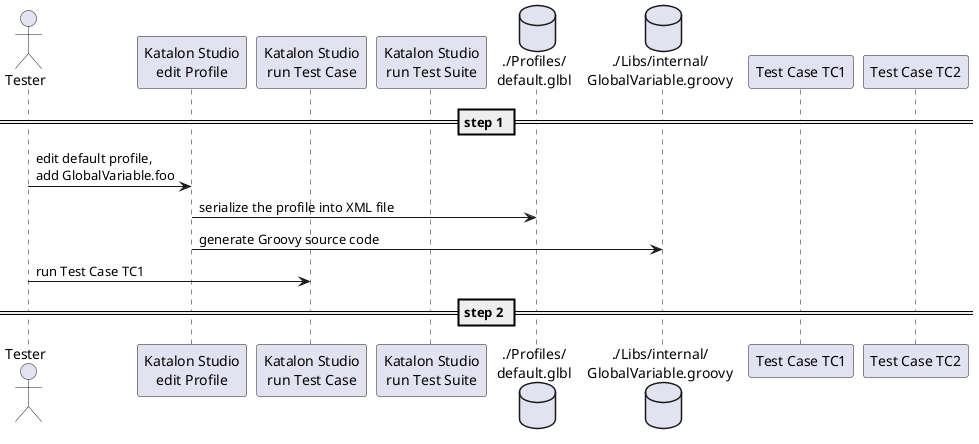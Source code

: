 @startuml sequence
actor       Tester        as tester
participant "Katalon Studio\nedit Profile" as kspf
participant "Katalon Studio\nrun Test Case" as kstc
participant "Katalon Studio\nrun Test Suite" as ksts
database    "./Profiles/\ndefault.glbl" as glbl
database    "./Libs/internal/\nGlobalVariable.groovy" as gvgr
participant "Test Case TC1" as TC1
participant "Test Case TC2" as TC2

== step 1 ==
tester -> kspf : edit default profile,\nadd GlobalVariable.foo
kspf   -> glbl : serialize the profile into XML file
kspf   -> gvgr : generate Groovy source code
tester -> kstc : run Test Case TC1
== step 2 ==
@enduml

